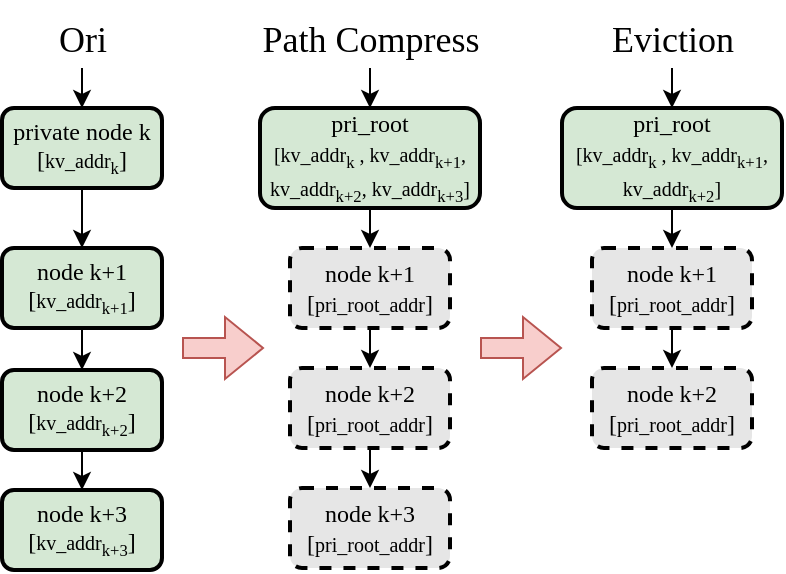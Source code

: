 <mxfile version="27.0.9">
  <diagram name="第 1 页" id="ogAzCB06w6HoRDOkrQTJ">
    <mxGraphModel dx="614" dy="428" grid="1" gridSize="10" guides="1" tooltips="1" connect="1" arrows="1" fold="1" page="1" pageScale="1" pageWidth="827" pageHeight="1169" math="0" shadow="0">
      <root>
        <mxCell id="0" />
        <mxCell id="1" parent="0" />
        <mxCell id="xdl6yvzGWxfU7ofNDEPU-9" style="edgeStyle=orthogonalEdgeStyle;rounded=0;orthogonalLoop=1;jettySize=auto;html=1;exitX=0.5;exitY=1;exitDx=0;exitDy=0;entryX=0.5;entryY=0;entryDx=0;entryDy=0;" edge="1" parent="1" source="xdl6yvzGWxfU7ofNDEPU-1" target="xdl6yvzGWxfU7ofNDEPU-6">
          <mxGeometry relative="1" as="geometry" />
        </mxCell>
        <mxCell id="xdl6yvzGWxfU7ofNDEPU-1" value="&lt;font face=&quot;Times New Roman&quot;&gt;private node k&lt;/font&gt;&lt;div&gt;&lt;font face=&quot;Times New Roman&quot;&gt;[&lt;font style=&quot;font-size: 10px;&quot;&gt;kv_addr&lt;sub style=&quot;&quot;&gt;k&lt;/sub&gt;&lt;/font&gt;]&lt;/font&gt;&lt;/div&gt;" style="rounded=1;whiteSpace=wrap;html=1;fillColor=#d5e8d4;strokeColor=#000000;strokeWidth=2;" vertex="1" parent="1">
          <mxGeometry x="70" y="80" width="80" height="40" as="geometry" />
        </mxCell>
        <mxCell id="xdl6yvzGWxfU7ofNDEPU-4" value="&lt;font face=&quot;Times New Roman&quot; style=&quot;font-size: 18px;&quot;&gt;Ori&lt;/font&gt;" style="text;html=1;align=center;verticalAlign=middle;resizable=0;points=[];autosize=1;strokeColor=none;fillColor=none;" vertex="1" parent="1">
          <mxGeometry x="85" y="26" width="50" height="40" as="geometry" />
        </mxCell>
        <mxCell id="xdl6yvzGWxfU7ofNDEPU-5" value="" style="endArrow=classic;html=1;rounded=0;" edge="1" parent="1">
          <mxGeometry width="50" height="50" relative="1" as="geometry">
            <mxPoint x="110" y="60" as="sourcePoint" />
            <mxPoint x="110" y="80" as="targetPoint" />
          </mxGeometry>
        </mxCell>
        <mxCell id="xdl6yvzGWxfU7ofNDEPU-10" style="edgeStyle=orthogonalEdgeStyle;rounded=0;orthogonalLoop=1;jettySize=auto;html=1;exitX=0.5;exitY=1;exitDx=0;exitDy=0;entryX=0.5;entryY=0;entryDx=0;entryDy=0;" edge="1" parent="1" source="xdl6yvzGWxfU7ofNDEPU-6" target="xdl6yvzGWxfU7ofNDEPU-8">
          <mxGeometry relative="1" as="geometry" />
        </mxCell>
        <mxCell id="xdl6yvzGWxfU7ofNDEPU-6" value="&lt;font face=&quot;Times New Roman&quot;&gt;node k+1&lt;/font&gt;&lt;div&gt;&lt;font face=&quot;Times New Roman&quot;&gt;[&lt;font style=&quot;font-size: 10px;&quot;&gt;kv_addr&lt;sub style=&quot;&quot;&gt;k+1&lt;/sub&gt;&lt;/font&gt;]&lt;/font&gt;&lt;/div&gt;" style="rounded=1;whiteSpace=wrap;html=1;fillColor=#d5e8d4;strokeColor=#000000;strokeWidth=2;" vertex="1" parent="1">
          <mxGeometry x="70" y="150" width="80" height="40" as="geometry" />
        </mxCell>
        <mxCell id="xdl6yvzGWxfU7ofNDEPU-7" value="&lt;font face=&quot;Times New Roman&quot;&gt;node k+3&lt;/font&gt;&lt;div&gt;&lt;font face=&quot;Times New Roman&quot;&gt;[&lt;font style=&quot;font-size: 10px;&quot;&gt;kv_addr&lt;sub style=&quot;&quot;&gt;k+3&lt;/sub&gt;&lt;/font&gt;]&lt;/font&gt;&lt;/div&gt;" style="rounded=1;whiteSpace=wrap;html=1;fillColor=#d5e8d4;strokeColor=#000000;strokeWidth=2;" vertex="1" parent="1">
          <mxGeometry x="70" y="271" width="80" height="40" as="geometry" />
        </mxCell>
        <mxCell id="xdl6yvzGWxfU7ofNDEPU-20" style="edgeStyle=orthogonalEdgeStyle;rounded=0;orthogonalLoop=1;jettySize=auto;html=1;exitX=0.5;exitY=1;exitDx=0;exitDy=0;entryX=0.5;entryY=0;entryDx=0;entryDy=0;" edge="1" parent="1" source="xdl6yvzGWxfU7ofNDEPU-8" target="xdl6yvzGWxfU7ofNDEPU-7">
          <mxGeometry relative="1" as="geometry" />
        </mxCell>
        <mxCell id="xdl6yvzGWxfU7ofNDEPU-8" value="&lt;font face=&quot;Times New Roman&quot;&gt;node k+2&lt;/font&gt;&lt;div&gt;&lt;font face=&quot;Times New Roman&quot;&gt;[&lt;font style=&quot;font-size: 10px;&quot;&gt;kv_addr&lt;sub style=&quot;&quot;&gt;k+2&lt;/sub&gt;&lt;/font&gt;]&lt;/font&gt;&lt;/div&gt;" style="rounded=1;whiteSpace=wrap;html=1;fillColor=#d5e8d4;strokeColor=#000000;strokeWidth=2;" vertex="1" parent="1">
          <mxGeometry x="70" y="211" width="80" height="40" as="geometry" />
        </mxCell>
        <mxCell id="xdl6yvzGWxfU7ofNDEPU-12" style="edgeStyle=orthogonalEdgeStyle;rounded=0;orthogonalLoop=1;jettySize=auto;html=1;exitX=0.5;exitY=1;exitDx=0;exitDy=0;entryX=0.5;entryY=0;entryDx=0;entryDy=0;" edge="1" parent="1" source="xdl6yvzGWxfU7ofNDEPU-13" target="xdl6yvzGWxfU7ofNDEPU-17">
          <mxGeometry relative="1" as="geometry" />
        </mxCell>
        <mxCell id="xdl6yvzGWxfU7ofNDEPU-13" value="&lt;font style=&quot;font-size: 12px;&quot; face=&quot;Times New Roman&quot;&gt;pri_root&lt;/font&gt;&lt;div&gt;&lt;font style=&quot;font-size: 10px;&quot;&gt;&lt;font face=&quot;Times New Roman&quot;&gt;[&lt;/font&gt;&lt;font face=&quot;Times New Roman&quot; style=&quot;&quot;&gt;kv_addr&lt;sub style=&quot;&quot;&gt;k&lt;/sub&gt;&amp;nbsp;, kv_addr&lt;sub&gt;k+1&lt;/sub&gt;,&lt;/font&gt;&lt;/font&gt;&lt;/div&gt;&lt;div&gt;&lt;font style=&quot;font-size: 10px;&quot;&gt;&lt;font face=&quot;Times New Roman&quot; style=&quot;&quot;&gt;kv_addr&lt;sub&gt;k+2&lt;/sub&gt;, kv_addr&lt;sub&gt;k+3&lt;/sub&gt;&lt;/font&gt;&lt;font face=&quot;Times New Roman&quot;&gt;]&lt;/font&gt;&lt;/font&gt;&lt;/div&gt;" style="rounded=1;whiteSpace=wrap;html=1;fillColor=#d5e8d4;strokeColor=#000000;strokeWidth=2;" vertex="1" parent="1">
          <mxGeometry x="199" y="80" width="110" height="50" as="geometry" />
        </mxCell>
        <mxCell id="xdl6yvzGWxfU7ofNDEPU-14" value="&lt;font face=&quot;Times New Roman&quot;&gt;&lt;span style=&quot;font-size: 18px;&quot;&gt;Path Compress&lt;/span&gt;&lt;/font&gt;" style="text;html=1;align=center;verticalAlign=middle;resizable=0;points=[];autosize=1;strokeColor=none;fillColor=none;" vertex="1" parent="1">
          <mxGeometry x="189" y="26" width="130" height="40" as="geometry" />
        </mxCell>
        <mxCell id="xdl6yvzGWxfU7ofNDEPU-15" value="" style="endArrow=classic;html=1;rounded=0;" edge="1" parent="1">
          <mxGeometry width="50" height="50" relative="1" as="geometry">
            <mxPoint x="254" y="60" as="sourcePoint" />
            <mxPoint x="254" y="80" as="targetPoint" />
          </mxGeometry>
        </mxCell>
        <mxCell id="xdl6yvzGWxfU7ofNDEPU-16" style="edgeStyle=orthogonalEdgeStyle;rounded=0;orthogonalLoop=1;jettySize=auto;html=1;exitX=0.5;exitY=1;exitDx=0;exitDy=0;entryX=0.5;entryY=0;entryDx=0;entryDy=0;" edge="1" parent="1" source="xdl6yvzGWxfU7ofNDEPU-17" target="xdl6yvzGWxfU7ofNDEPU-19">
          <mxGeometry relative="1" as="geometry" />
        </mxCell>
        <mxCell id="xdl6yvzGWxfU7ofNDEPU-17" value="&lt;font face=&quot;Times New Roman&quot;&gt;node k+1&lt;/font&gt;&lt;div&gt;&lt;font face=&quot;Times New Roman&quot;&gt;[&lt;span style=&quot;font-size: 10px;&quot;&gt;pri_root_addr&lt;/span&gt;]&lt;/font&gt;&lt;/div&gt;" style="rounded=1;whiteSpace=wrap;html=1;fillColor=#E6E6E6;strokeColor=#000000;strokeWidth=2;dashed=1;" vertex="1" parent="1">
          <mxGeometry x="214" y="150" width="80" height="40" as="geometry" />
        </mxCell>
        <mxCell id="xdl6yvzGWxfU7ofNDEPU-18" value="&lt;font face=&quot;Times New Roman&quot;&gt;node k+3&lt;/font&gt;&lt;div&gt;&lt;font face=&quot;Times New Roman&quot;&gt;[&lt;/font&gt;&lt;span style=&quot;font-family: &amp;quot;Times New Roman&amp;quot;; font-size: 10px; background-color: transparent; color: light-dark(rgb(0, 0, 0), rgb(255, 255, 255));&quot;&gt;pri_root_addr&lt;/span&gt;&lt;span style=&quot;font-family: &amp;quot;Times New Roman&amp;quot;; background-color: transparent; color: light-dark(rgb(0, 0, 0), rgb(255, 255, 255));&quot;&gt;]&lt;/span&gt;&lt;/div&gt;" style="rounded=1;whiteSpace=wrap;html=1;fillColor=#E6E6E6;strokeColor=#000000;strokeWidth=2;dashed=1;" vertex="1" parent="1">
          <mxGeometry x="214" y="270" width="80" height="40" as="geometry" />
        </mxCell>
        <mxCell id="xdl6yvzGWxfU7ofNDEPU-21" style="edgeStyle=orthogonalEdgeStyle;rounded=0;orthogonalLoop=1;jettySize=auto;html=1;exitX=0.5;exitY=1;exitDx=0;exitDy=0;entryX=0.5;entryY=0;entryDx=0;entryDy=0;" edge="1" parent="1" source="xdl6yvzGWxfU7ofNDEPU-19" target="xdl6yvzGWxfU7ofNDEPU-18">
          <mxGeometry relative="1" as="geometry" />
        </mxCell>
        <mxCell id="xdl6yvzGWxfU7ofNDEPU-19" value="&lt;font face=&quot;Times New Roman&quot;&gt;node k+2&lt;/font&gt;&lt;div&gt;&lt;font face=&quot;Times New Roman&quot;&gt;[&lt;/font&gt;&lt;span style=&quot;font-family: &amp;quot;Times New Roman&amp;quot;; font-size: 10px; background-color: transparent; color: light-dark(rgb(0, 0, 0), rgb(255, 255, 255));&quot;&gt;pri_root_addr&lt;/span&gt;&lt;span style=&quot;font-family: &amp;quot;Times New Roman&amp;quot;; background-color: transparent; color: light-dark(rgb(0, 0, 0), rgb(255, 255, 255));&quot;&gt;]&lt;/span&gt;&lt;/div&gt;" style="rounded=1;whiteSpace=wrap;html=1;fillColor=#E6E6E6;strokeColor=#000000;strokeWidth=2;dashed=1;" vertex="1" parent="1">
          <mxGeometry x="214" y="210" width="80" height="40" as="geometry" />
        </mxCell>
        <mxCell id="xdl6yvzGWxfU7ofNDEPU-22" style="edgeStyle=orthogonalEdgeStyle;rounded=0;orthogonalLoop=1;jettySize=auto;html=1;exitX=0.5;exitY=1;exitDx=0;exitDy=0;entryX=0.5;entryY=0;entryDx=0;entryDy=0;" edge="1" parent="1" source="xdl6yvzGWxfU7ofNDEPU-23" target="xdl6yvzGWxfU7ofNDEPU-27">
          <mxGeometry relative="1" as="geometry" />
        </mxCell>
        <mxCell id="xdl6yvzGWxfU7ofNDEPU-23" value="&lt;font style=&quot;font-size: 12px;&quot; face=&quot;Times New Roman&quot;&gt;pri_root&lt;/font&gt;&lt;div&gt;&lt;font style=&quot;font-size: 10px;&quot;&gt;&lt;font face=&quot;Times New Roman&quot;&gt;[&lt;/font&gt;&lt;font face=&quot;Times New Roman&quot; style=&quot;&quot;&gt;kv_addr&lt;sub style=&quot;&quot;&gt;k&lt;/sub&gt;&amp;nbsp;, kv_addr&lt;sub&gt;k+1&lt;/sub&gt;,&lt;/font&gt;&lt;/font&gt;&lt;/div&gt;&lt;div&gt;&lt;font style=&quot;font-size: 10px;&quot;&gt;&lt;font face=&quot;Times New Roman&quot; style=&quot;&quot;&gt;kv_addr&lt;sub&gt;k+2&lt;/sub&gt;&lt;/font&gt;&lt;font face=&quot;Times New Roman&quot;&gt;]&lt;/font&gt;&lt;/font&gt;&lt;/div&gt;" style="rounded=1;whiteSpace=wrap;html=1;fillColor=#d5e8d4;strokeColor=#000000;strokeWidth=2;" vertex="1" parent="1">
          <mxGeometry x="350" y="80" width="110" height="50" as="geometry" />
        </mxCell>
        <mxCell id="xdl6yvzGWxfU7ofNDEPU-24" value="&lt;font face=&quot;Times New Roman&quot;&gt;&lt;span style=&quot;font-size: 18px;&quot;&gt;Eviction&lt;/span&gt;&lt;/font&gt;" style="text;html=1;align=center;verticalAlign=middle;resizable=0;points=[];autosize=1;strokeColor=none;fillColor=none;" vertex="1" parent="1">
          <mxGeometry x="365" y="26" width="80" height="40" as="geometry" />
        </mxCell>
        <mxCell id="xdl6yvzGWxfU7ofNDEPU-25" value="" style="endArrow=classic;html=1;rounded=0;" edge="1" parent="1">
          <mxGeometry width="50" height="50" relative="1" as="geometry">
            <mxPoint x="405" y="60" as="sourcePoint" />
            <mxPoint x="405" y="80" as="targetPoint" />
          </mxGeometry>
        </mxCell>
        <mxCell id="xdl6yvzGWxfU7ofNDEPU-26" style="edgeStyle=orthogonalEdgeStyle;rounded=0;orthogonalLoop=1;jettySize=auto;html=1;exitX=0.5;exitY=1;exitDx=0;exitDy=0;entryX=0.5;entryY=0;entryDx=0;entryDy=0;" edge="1" parent="1" source="xdl6yvzGWxfU7ofNDEPU-27" target="xdl6yvzGWxfU7ofNDEPU-30">
          <mxGeometry relative="1" as="geometry" />
        </mxCell>
        <mxCell id="xdl6yvzGWxfU7ofNDEPU-27" value="&lt;font face=&quot;Times New Roman&quot;&gt;node k+1&lt;/font&gt;&lt;div&gt;&lt;font face=&quot;Times New Roman&quot;&gt;[&lt;/font&gt;&lt;span style=&quot;font-family: &amp;quot;Times New Roman&amp;quot;; font-size: 10px; background-color: transparent; color: light-dark(rgb(0, 0, 0), rgb(255, 255, 255));&quot;&gt;pri_root_addr&lt;/span&gt;&lt;span style=&quot;font-family: &amp;quot;Times New Roman&amp;quot;; background-color: transparent; color: light-dark(rgb(0, 0, 0), rgb(255, 255, 255));&quot;&gt;]&lt;/span&gt;&lt;/div&gt;" style="rounded=1;whiteSpace=wrap;html=1;fillColor=#E6E6E6;strokeColor=#000000;strokeWidth=2;dashed=1;" vertex="1" parent="1">
          <mxGeometry x="365" y="150" width="80" height="40" as="geometry" />
        </mxCell>
        <mxCell id="xdl6yvzGWxfU7ofNDEPU-30" value="&lt;font face=&quot;Times New Roman&quot;&gt;node k+2&lt;/font&gt;&lt;div&gt;&lt;font face=&quot;Times New Roman&quot;&gt;[&lt;/font&gt;&lt;span style=&quot;font-family: &amp;quot;Times New Roman&amp;quot;; font-size: 10px; background-color: transparent; color: light-dark(rgb(0, 0, 0), rgb(255, 255, 255));&quot;&gt;pri_root_addr&lt;/span&gt;&lt;span style=&quot;font-family: &amp;quot;Times New Roman&amp;quot;; background-color: transparent; color: light-dark(rgb(0, 0, 0), rgb(255, 255, 255));&quot;&gt;]&lt;/span&gt;&lt;/div&gt;" style="rounded=1;whiteSpace=wrap;html=1;fillColor=#E6E6E6;strokeColor=#000000;strokeWidth=2;dashed=1;" vertex="1" parent="1">
          <mxGeometry x="365" y="210" width="80" height="40" as="geometry" />
        </mxCell>
        <mxCell id="xdl6yvzGWxfU7ofNDEPU-31" value="" style="shape=flexArrow;endArrow=classic;html=1;rounded=0;fillColor=#f8cecc;strokeColor=#b85450;" edge="1" parent="1">
          <mxGeometry width="50" height="50" relative="1" as="geometry">
            <mxPoint x="160" y="200" as="sourcePoint" />
            <mxPoint x="201" y="200" as="targetPoint" />
          </mxGeometry>
        </mxCell>
        <mxCell id="xdl6yvzGWxfU7ofNDEPU-32" value="" style="shape=flexArrow;endArrow=classic;html=1;rounded=0;fillColor=#f8cecc;strokeColor=#b85450;" edge="1" parent="1">
          <mxGeometry width="50" height="50" relative="1" as="geometry">
            <mxPoint x="309" y="200" as="sourcePoint" />
            <mxPoint x="350" y="200" as="targetPoint" />
          </mxGeometry>
        </mxCell>
      </root>
    </mxGraphModel>
  </diagram>
</mxfile>
